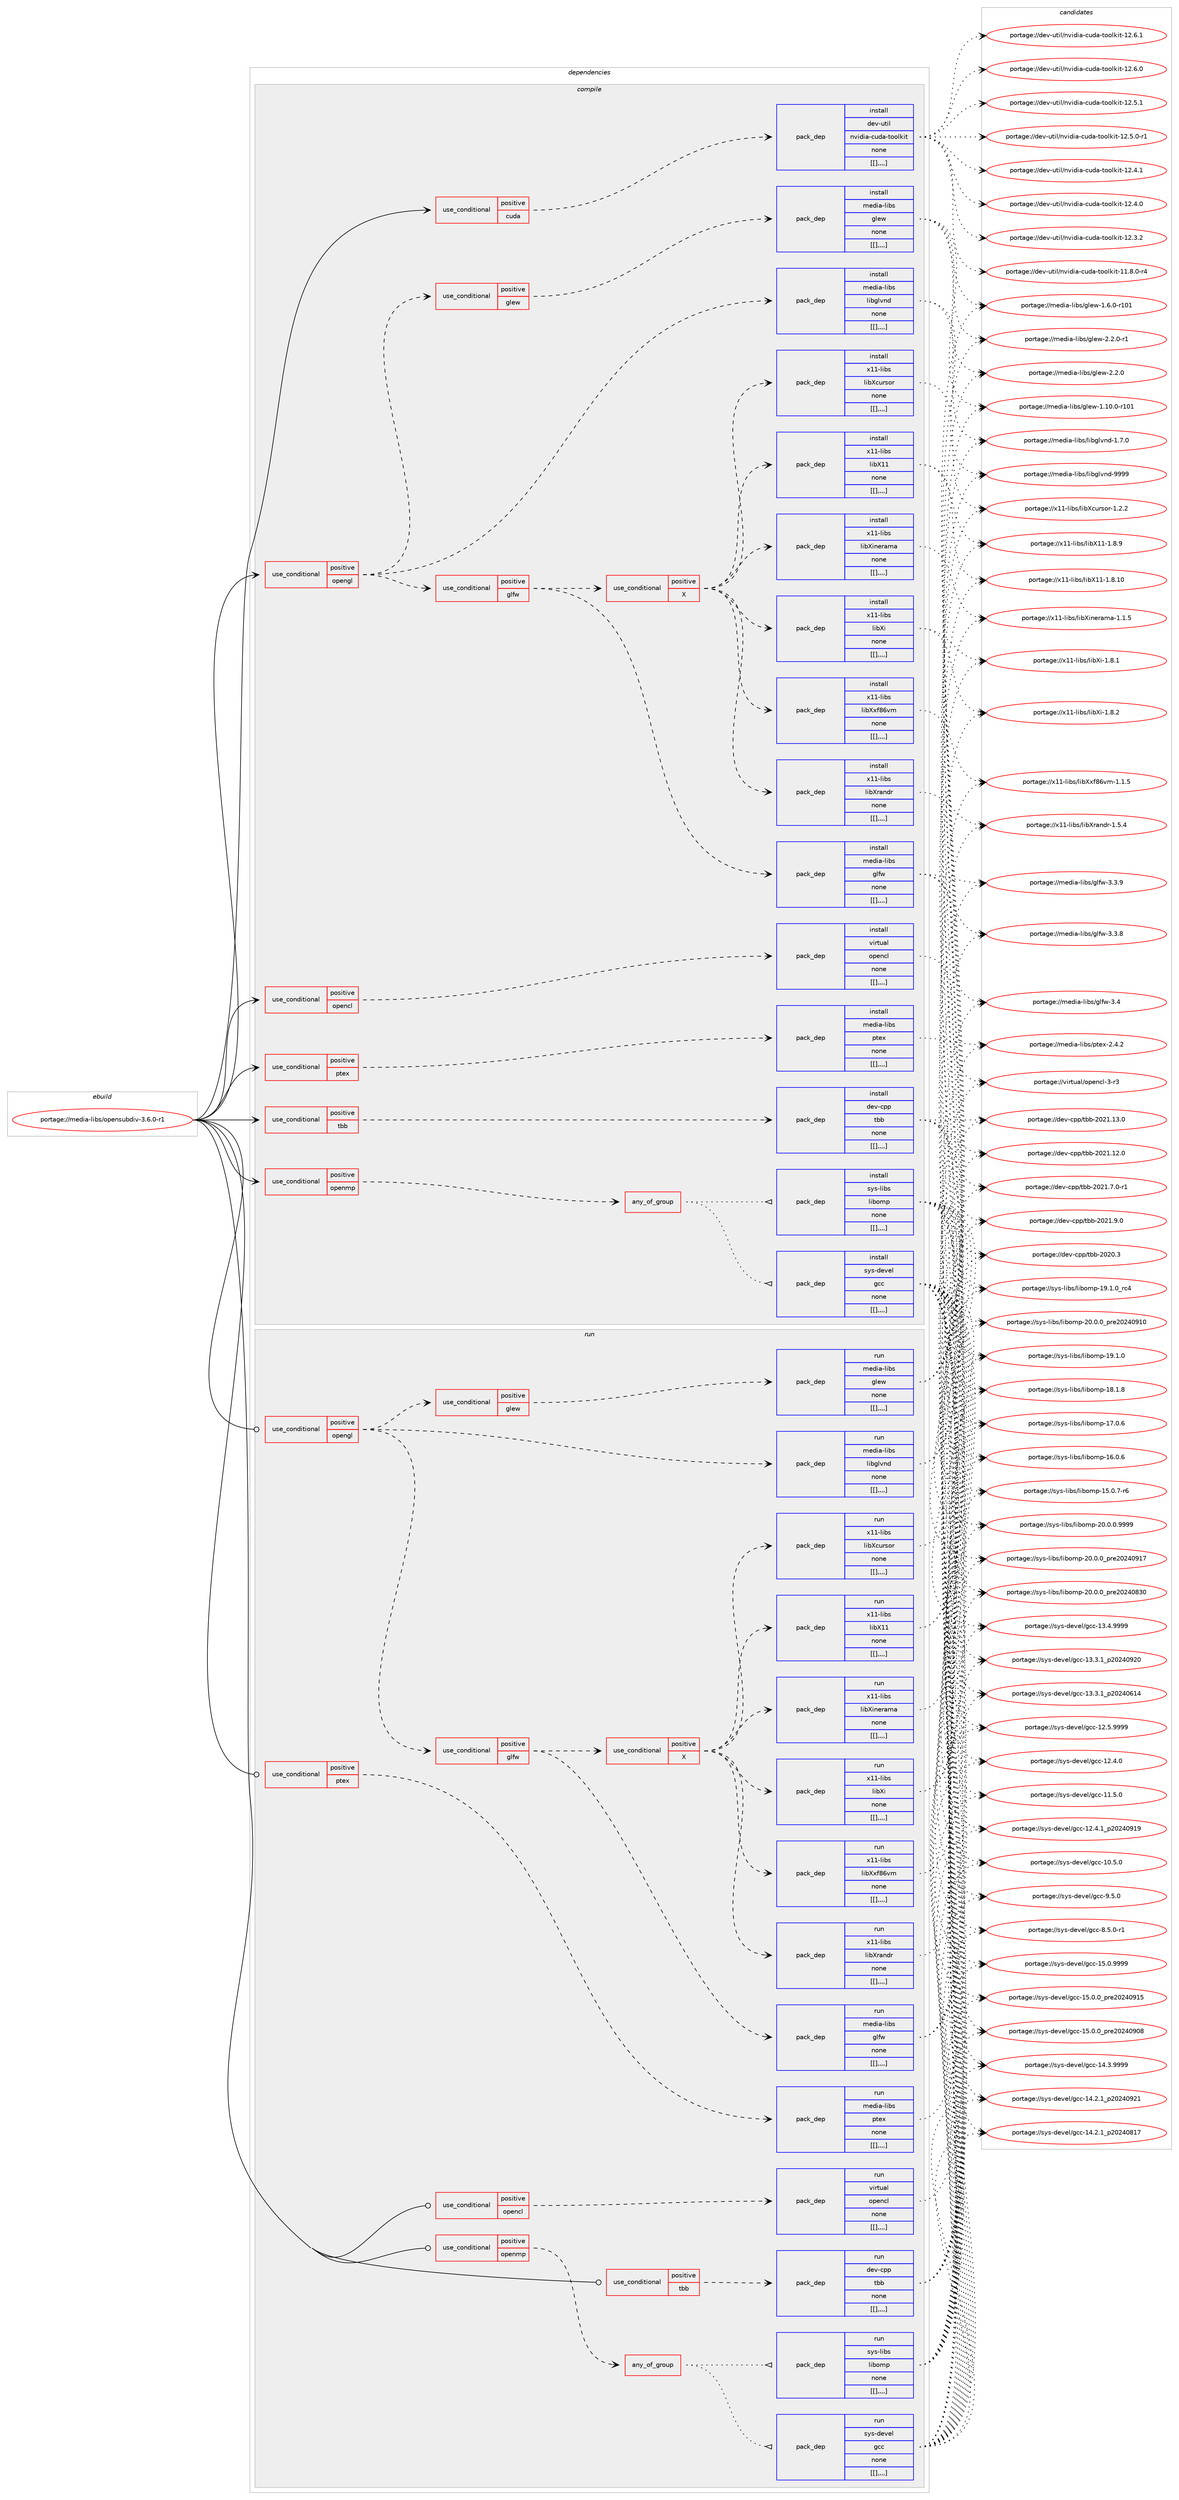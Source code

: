 digraph prolog {

# *************
# Graph options
# *************

newrank=true;
concentrate=true;
compound=true;
graph [rankdir=LR,fontname=Helvetica,fontsize=10,ranksep=1.5];#, ranksep=2.5, nodesep=0.2];
edge  [arrowhead=vee];
node  [fontname=Helvetica,fontsize=10];

# **********
# The ebuild
# **********

subgraph cluster_leftcol {
color=gray;
label=<<i>ebuild</i>>;
id [label="portage://media-libs/opensubdiv-3.6.0-r1", color=red, width=4, href="../media-libs/opensubdiv-3.6.0-r1.svg"];
}

# ****************
# The dependencies
# ****************

subgraph cluster_midcol {
color=gray;
label=<<i>dependencies</i>>;
subgraph cluster_compile {
fillcolor="#eeeeee";
style=filled;
label=<<i>compile</i>>;
subgraph cond80963 {
dependency315394 [label=<<TABLE BORDER="0" CELLBORDER="1" CELLSPACING="0" CELLPADDING="4"><TR><TD ROWSPAN="3" CELLPADDING="10">use_conditional</TD></TR><TR><TD>positive</TD></TR><TR><TD>cuda</TD></TR></TABLE>>, shape=none, color=red];
subgraph pack232016 {
dependency315395 [label=<<TABLE BORDER="0" CELLBORDER="1" CELLSPACING="0" CELLPADDING="4" WIDTH="220"><TR><TD ROWSPAN="6" CELLPADDING="30">pack_dep</TD></TR><TR><TD WIDTH="110">install</TD></TR><TR><TD>dev-util</TD></TR><TR><TD>nvidia-cuda-toolkit</TD></TR><TR><TD>none</TD></TR><TR><TD>[[],,,,]</TD></TR></TABLE>>, shape=none, color=blue];
}
dependency315394:e -> dependency315395:w [weight=20,style="dashed",arrowhead="vee"];
}
id:e -> dependency315394:w [weight=20,style="solid",arrowhead="vee"];
subgraph cond80964 {
dependency315396 [label=<<TABLE BORDER="0" CELLBORDER="1" CELLSPACING="0" CELLPADDING="4"><TR><TD ROWSPAN="3" CELLPADDING="10">use_conditional</TD></TR><TR><TD>positive</TD></TR><TR><TD>opencl</TD></TR></TABLE>>, shape=none, color=red];
subgraph pack232017 {
dependency315397 [label=<<TABLE BORDER="0" CELLBORDER="1" CELLSPACING="0" CELLPADDING="4" WIDTH="220"><TR><TD ROWSPAN="6" CELLPADDING="30">pack_dep</TD></TR><TR><TD WIDTH="110">install</TD></TR><TR><TD>virtual</TD></TR><TR><TD>opencl</TD></TR><TR><TD>none</TD></TR><TR><TD>[[],,,,]</TD></TR></TABLE>>, shape=none, color=blue];
}
dependency315396:e -> dependency315397:w [weight=20,style="dashed",arrowhead="vee"];
}
id:e -> dependency315396:w [weight=20,style="solid",arrowhead="vee"];
subgraph cond80965 {
dependency315398 [label=<<TABLE BORDER="0" CELLBORDER="1" CELLSPACING="0" CELLPADDING="4"><TR><TD ROWSPAN="3" CELLPADDING="10">use_conditional</TD></TR><TR><TD>positive</TD></TR><TR><TD>opengl</TD></TR></TABLE>>, shape=none, color=red];
subgraph pack232018 {
dependency315399 [label=<<TABLE BORDER="0" CELLBORDER="1" CELLSPACING="0" CELLPADDING="4" WIDTH="220"><TR><TD ROWSPAN="6" CELLPADDING="30">pack_dep</TD></TR><TR><TD WIDTH="110">install</TD></TR><TR><TD>media-libs</TD></TR><TR><TD>libglvnd</TD></TR><TR><TD>none</TD></TR><TR><TD>[[],,,,]</TD></TR></TABLE>>, shape=none, color=blue];
}
dependency315398:e -> dependency315399:w [weight=20,style="dashed",arrowhead="vee"];
subgraph cond80966 {
dependency315400 [label=<<TABLE BORDER="0" CELLBORDER="1" CELLSPACING="0" CELLPADDING="4"><TR><TD ROWSPAN="3" CELLPADDING="10">use_conditional</TD></TR><TR><TD>positive</TD></TR><TR><TD>glew</TD></TR></TABLE>>, shape=none, color=red];
subgraph pack232019 {
dependency315401 [label=<<TABLE BORDER="0" CELLBORDER="1" CELLSPACING="0" CELLPADDING="4" WIDTH="220"><TR><TD ROWSPAN="6" CELLPADDING="30">pack_dep</TD></TR><TR><TD WIDTH="110">install</TD></TR><TR><TD>media-libs</TD></TR><TR><TD>glew</TD></TR><TR><TD>none</TD></TR><TR><TD>[[],,,,]</TD></TR></TABLE>>, shape=none, color=blue];
}
dependency315400:e -> dependency315401:w [weight=20,style="dashed",arrowhead="vee"];
}
dependency315398:e -> dependency315400:w [weight=20,style="dashed",arrowhead="vee"];
subgraph cond80967 {
dependency315402 [label=<<TABLE BORDER="0" CELLBORDER="1" CELLSPACING="0" CELLPADDING="4"><TR><TD ROWSPAN="3" CELLPADDING="10">use_conditional</TD></TR><TR><TD>positive</TD></TR><TR><TD>glfw</TD></TR></TABLE>>, shape=none, color=red];
subgraph pack232020 {
dependency315403 [label=<<TABLE BORDER="0" CELLBORDER="1" CELLSPACING="0" CELLPADDING="4" WIDTH="220"><TR><TD ROWSPAN="6" CELLPADDING="30">pack_dep</TD></TR><TR><TD WIDTH="110">install</TD></TR><TR><TD>media-libs</TD></TR><TR><TD>glfw</TD></TR><TR><TD>none</TD></TR><TR><TD>[[],,,,]</TD></TR></TABLE>>, shape=none, color=blue];
}
dependency315402:e -> dependency315403:w [weight=20,style="dashed",arrowhead="vee"];
subgraph cond80968 {
dependency315404 [label=<<TABLE BORDER="0" CELLBORDER="1" CELLSPACING="0" CELLPADDING="4"><TR><TD ROWSPAN="3" CELLPADDING="10">use_conditional</TD></TR><TR><TD>positive</TD></TR><TR><TD>X</TD></TR></TABLE>>, shape=none, color=red];
subgraph pack232021 {
dependency315405 [label=<<TABLE BORDER="0" CELLBORDER="1" CELLSPACING="0" CELLPADDING="4" WIDTH="220"><TR><TD ROWSPAN="6" CELLPADDING="30">pack_dep</TD></TR><TR><TD WIDTH="110">install</TD></TR><TR><TD>x11-libs</TD></TR><TR><TD>libX11</TD></TR><TR><TD>none</TD></TR><TR><TD>[[],,,,]</TD></TR></TABLE>>, shape=none, color=blue];
}
dependency315404:e -> dependency315405:w [weight=20,style="dashed",arrowhead="vee"];
subgraph pack232022 {
dependency315406 [label=<<TABLE BORDER="0" CELLBORDER="1" CELLSPACING="0" CELLPADDING="4" WIDTH="220"><TR><TD ROWSPAN="6" CELLPADDING="30">pack_dep</TD></TR><TR><TD WIDTH="110">install</TD></TR><TR><TD>x11-libs</TD></TR><TR><TD>libXcursor</TD></TR><TR><TD>none</TD></TR><TR><TD>[[],,,,]</TD></TR></TABLE>>, shape=none, color=blue];
}
dependency315404:e -> dependency315406:w [weight=20,style="dashed",arrowhead="vee"];
subgraph pack232023 {
dependency315407 [label=<<TABLE BORDER="0" CELLBORDER="1" CELLSPACING="0" CELLPADDING="4" WIDTH="220"><TR><TD ROWSPAN="6" CELLPADDING="30">pack_dep</TD></TR><TR><TD WIDTH="110">install</TD></TR><TR><TD>x11-libs</TD></TR><TR><TD>libXi</TD></TR><TR><TD>none</TD></TR><TR><TD>[[],,,,]</TD></TR></TABLE>>, shape=none, color=blue];
}
dependency315404:e -> dependency315407:w [weight=20,style="dashed",arrowhead="vee"];
subgraph pack232024 {
dependency315408 [label=<<TABLE BORDER="0" CELLBORDER="1" CELLSPACING="0" CELLPADDING="4" WIDTH="220"><TR><TD ROWSPAN="6" CELLPADDING="30">pack_dep</TD></TR><TR><TD WIDTH="110">install</TD></TR><TR><TD>x11-libs</TD></TR><TR><TD>libXinerama</TD></TR><TR><TD>none</TD></TR><TR><TD>[[],,,,]</TD></TR></TABLE>>, shape=none, color=blue];
}
dependency315404:e -> dependency315408:w [weight=20,style="dashed",arrowhead="vee"];
subgraph pack232025 {
dependency315409 [label=<<TABLE BORDER="0" CELLBORDER="1" CELLSPACING="0" CELLPADDING="4" WIDTH="220"><TR><TD ROWSPAN="6" CELLPADDING="30">pack_dep</TD></TR><TR><TD WIDTH="110">install</TD></TR><TR><TD>x11-libs</TD></TR><TR><TD>libXrandr</TD></TR><TR><TD>none</TD></TR><TR><TD>[[],,,,]</TD></TR></TABLE>>, shape=none, color=blue];
}
dependency315404:e -> dependency315409:w [weight=20,style="dashed",arrowhead="vee"];
subgraph pack232026 {
dependency315410 [label=<<TABLE BORDER="0" CELLBORDER="1" CELLSPACING="0" CELLPADDING="4" WIDTH="220"><TR><TD ROWSPAN="6" CELLPADDING="30">pack_dep</TD></TR><TR><TD WIDTH="110">install</TD></TR><TR><TD>x11-libs</TD></TR><TR><TD>libXxf86vm</TD></TR><TR><TD>none</TD></TR><TR><TD>[[],,,,]</TD></TR></TABLE>>, shape=none, color=blue];
}
dependency315404:e -> dependency315410:w [weight=20,style="dashed",arrowhead="vee"];
}
dependency315402:e -> dependency315404:w [weight=20,style="dashed",arrowhead="vee"];
}
dependency315398:e -> dependency315402:w [weight=20,style="dashed",arrowhead="vee"];
}
id:e -> dependency315398:w [weight=20,style="solid",arrowhead="vee"];
subgraph cond80969 {
dependency315411 [label=<<TABLE BORDER="0" CELLBORDER="1" CELLSPACING="0" CELLPADDING="4"><TR><TD ROWSPAN="3" CELLPADDING="10">use_conditional</TD></TR><TR><TD>positive</TD></TR><TR><TD>openmp</TD></TR></TABLE>>, shape=none, color=red];
subgraph any2252 {
dependency315412 [label=<<TABLE BORDER="0" CELLBORDER="1" CELLSPACING="0" CELLPADDING="4"><TR><TD CELLPADDING="10">any_of_group</TD></TR></TABLE>>, shape=none, color=red];subgraph pack232027 {
dependency315413 [label=<<TABLE BORDER="0" CELLBORDER="1" CELLSPACING="0" CELLPADDING="4" WIDTH="220"><TR><TD ROWSPAN="6" CELLPADDING="30">pack_dep</TD></TR><TR><TD WIDTH="110">install</TD></TR><TR><TD>sys-devel</TD></TR><TR><TD>gcc</TD></TR><TR><TD>none</TD></TR><TR><TD>[[],,,,]</TD></TR></TABLE>>, shape=none, color=blue];
}
dependency315412:e -> dependency315413:w [weight=20,style="dotted",arrowhead="oinv"];
subgraph pack232028 {
dependency315414 [label=<<TABLE BORDER="0" CELLBORDER="1" CELLSPACING="0" CELLPADDING="4" WIDTH="220"><TR><TD ROWSPAN="6" CELLPADDING="30">pack_dep</TD></TR><TR><TD WIDTH="110">install</TD></TR><TR><TD>sys-libs</TD></TR><TR><TD>libomp</TD></TR><TR><TD>none</TD></TR><TR><TD>[[],,,,]</TD></TR></TABLE>>, shape=none, color=blue];
}
dependency315412:e -> dependency315414:w [weight=20,style="dotted",arrowhead="oinv"];
}
dependency315411:e -> dependency315412:w [weight=20,style="dashed",arrowhead="vee"];
}
id:e -> dependency315411:w [weight=20,style="solid",arrowhead="vee"];
subgraph cond80970 {
dependency315415 [label=<<TABLE BORDER="0" CELLBORDER="1" CELLSPACING="0" CELLPADDING="4"><TR><TD ROWSPAN="3" CELLPADDING="10">use_conditional</TD></TR><TR><TD>positive</TD></TR><TR><TD>ptex</TD></TR></TABLE>>, shape=none, color=red];
subgraph pack232029 {
dependency315416 [label=<<TABLE BORDER="0" CELLBORDER="1" CELLSPACING="0" CELLPADDING="4" WIDTH="220"><TR><TD ROWSPAN="6" CELLPADDING="30">pack_dep</TD></TR><TR><TD WIDTH="110">install</TD></TR><TR><TD>media-libs</TD></TR><TR><TD>ptex</TD></TR><TR><TD>none</TD></TR><TR><TD>[[],,,,]</TD></TR></TABLE>>, shape=none, color=blue];
}
dependency315415:e -> dependency315416:w [weight=20,style="dashed",arrowhead="vee"];
}
id:e -> dependency315415:w [weight=20,style="solid",arrowhead="vee"];
subgraph cond80971 {
dependency315417 [label=<<TABLE BORDER="0" CELLBORDER="1" CELLSPACING="0" CELLPADDING="4"><TR><TD ROWSPAN="3" CELLPADDING="10">use_conditional</TD></TR><TR><TD>positive</TD></TR><TR><TD>tbb</TD></TR></TABLE>>, shape=none, color=red];
subgraph pack232030 {
dependency315418 [label=<<TABLE BORDER="0" CELLBORDER="1" CELLSPACING="0" CELLPADDING="4" WIDTH="220"><TR><TD ROWSPAN="6" CELLPADDING="30">pack_dep</TD></TR><TR><TD WIDTH="110">install</TD></TR><TR><TD>dev-cpp</TD></TR><TR><TD>tbb</TD></TR><TR><TD>none</TD></TR><TR><TD>[[],,,,]</TD></TR></TABLE>>, shape=none, color=blue];
}
dependency315417:e -> dependency315418:w [weight=20,style="dashed",arrowhead="vee"];
}
id:e -> dependency315417:w [weight=20,style="solid",arrowhead="vee"];
}
subgraph cluster_compileandrun {
fillcolor="#eeeeee";
style=filled;
label=<<i>compile and run</i>>;
}
subgraph cluster_run {
fillcolor="#eeeeee";
style=filled;
label=<<i>run</i>>;
subgraph cond80972 {
dependency315419 [label=<<TABLE BORDER="0" CELLBORDER="1" CELLSPACING="0" CELLPADDING="4"><TR><TD ROWSPAN="3" CELLPADDING="10">use_conditional</TD></TR><TR><TD>positive</TD></TR><TR><TD>opencl</TD></TR></TABLE>>, shape=none, color=red];
subgraph pack232031 {
dependency315420 [label=<<TABLE BORDER="0" CELLBORDER="1" CELLSPACING="0" CELLPADDING="4" WIDTH="220"><TR><TD ROWSPAN="6" CELLPADDING="30">pack_dep</TD></TR><TR><TD WIDTH="110">run</TD></TR><TR><TD>virtual</TD></TR><TR><TD>opencl</TD></TR><TR><TD>none</TD></TR><TR><TD>[[],,,,]</TD></TR></TABLE>>, shape=none, color=blue];
}
dependency315419:e -> dependency315420:w [weight=20,style="dashed",arrowhead="vee"];
}
id:e -> dependency315419:w [weight=20,style="solid",arrowhead="odot"];
subgraph cond80973 {
dependency315421 [label=<<TABLE BORDER="0" CELLBORDER="1" CELLSPACING="0" CELLPADDING="4"><TR><TD ROWSPAN="3" CELLPADDING="10">use_conditional</TD></TR><TR><TD>positive</TD></TR><TR><TD>opengl</TD></TR></TABLE>>, shape=none, color=red];
subgraph pack232032 {
dependency315422 [label=<<TABLE BORDER="0" CELLBORDER="1" CELLSPACING="0" CELLPADDING="4" WIDTH="220"><TR><TD ROWSPAN="6" CELLPADDING="30">pack_dep</TD></TR><TR><TD WIDTH="110">run</TD></TR><TR><TD>media-libs</TD></TR><TR><TD>libglvnd</TD></TR><TR><TD>none</TD></TR><TR><TD>[[],,,,]</TD></TR></TABLE>>, shape=none, color=blue];
}
dependency315421:e -> dependency315422:w [weight=20,style="dashed",arrowhead="vee"];
subgraph cond80974 {
dependency315423 [label=<<TABLE BORDER="0" CELLBORDER="1" CELLSPACING="0" CELLPADDING="4"><TR><TD ROWSPAN="3" CELLPADDING="10">use_conditional</TD></TR><TR><TD>positive</TD></TR><TR><TD>glew</TD></TR></TABLE>>, shape=none, color=red];
subgraph pack232033 {
dependency315424 [label=<<TABLE BORDER="0" CELLBORDER="1" CELLSPACING="0" CELLPADDING="4" WIDTH="220"><TR><TD ROWSPAN="6" CELLPADDING="30">pack_dep</TD></TR><TR><TD WIDTH="110">run</TD></TR><TR><TD>media-libs</TD></TR><TR><TD>glew</TD></TR><TR><TD>none</TD></TR><TR><TD>[[],,,,]</TD></TR></TABLE>>, shape=none, color=blue];
}
dependency315423:e -> dependency315424:w [weight=20,style="dashed",arrowhead="vee"];
}
dependency315421:e -> dependency315423:w [weight=20,style="dashed",arrowhead="vee"];
subgraph cond80975 {
dependency315425 [label=<<TABLE BORDER="0" CELLBORDER="1" CELLSPACING="0" CELLPADDING="4"><TR><TD ROWSPAN="3" CELLPADDING="10">use_conditional</TD></TR><TR><TD>positive</TD></TR><TR><TD>glfw</TD></TR></TABLE>>, shape=none, color=red];
subgraph pack232034 {
dependency315426 [label=<<TABLE BORDER="0" CELLBORDER="1" CELLSPACING="0" CELLPADDING="4" WIDTH="220"><TR><TD ROWSPAN="6" CELLPADDING="30">pack_dep</TD></TR><TR><TD WIDTH="110">run</TD></TR><TR><TD>media-libs</TD></TR><TR><TD>glfw</TD></TR><TR><TD>none</TD></TR><TR><TD>[[],,,,]</TD></TR></TABLE>>, shape=none, color=blue];
}
dependency315425:e -> dependency315426:w [weight=20,style="dashed",arrowhead="vee"];
subgraph cond80976 {
dependency315427 [label=<<TABLE BORDER="0" CELLBORDER="1" CELLSPACING="0" CELLPADDING="4"><TR><TD ROWSPAN="3" CELLPADDING="10">use_conditional</TD></TR><TR><TD>positive</TD></TR><TR><TD>X</TD></TR></TABLE>>, shape=none, color=red];
subgraph pack232035 {
dependency315428 [label=<<TABLE BORDER="0" CELLBORDER="1" CELLSPACING="0" CELLPADDING="4" WIDTH="220"><TR><TD ROWSPAN="6" CELLPADDING="30">pack_dep</TD></TR><TR><TD WIDTH="110">run</TD></TR><TR><TD>x11-libs</TD></TR><TR><TD>libX11</TD></TR><TR><TD>none</TD></TR><TR><TD>[[],,,,]</TD></TR></TABLE>>, shape=none, color=blue];
}
dependency315427:e -> dependency315428:w [weight=20,style="dashed",arrowhead="vee"];
subgraph pack232036 {
dependency315429 [label=<<TABLE BORDER="0" CELLBORDER="1" CELLSPACING="0" CELLPADDING="4" WIDTH="220"><TR><TD ROWSPAN="6" CELLPADDING="30">pack_dep</TD></TR><TR><TD WIDTH="110">run</TD></TR><TR><TD>x11-libs</TD></TR><TR><TD>libXcursor</TD></TR><TR><TD>none</TD></TR><TR><TD>[[],,,,]</TD></TR></TABLE>>, shape=none, color=blue];
}
dependency315427:e -> dependency315429:w [weight=20,style="dashed",arrowhead="vee"];
subgraph pack232037 {
dependency315430 [label=<<TABLE BORDER="0" CELLBORDER="1" CELLSPACING="0" CELLPADDING="4" WIDTH="220"><TR><TD ROWSPAN="6" CELLPADDING="30">pack_dep</TD></TR><TR><TD WIDTH="110">run</TD></TR><TR><TD>x11-libs</TD></TR><TR><TD>libXi</TD></TR><TR><TD>none</TD></TR><TR><TD>[[],,,,]</TD></TR></TABLE>>, shape=none, color=blue];
}
dependency315427:e -> dependency315430:w [weight=20,style="dashed",arrowhead="vee"];
subgraph pack232038 {
dependency315431 [label=<<TABLE BORDER="0" CELLBORDER="1" CELLSPACING="0" CELLPADDING="4" WIDTH="220"><TR><TD ROWSPAN="6" CELLPADDING="30">pack_dep</TD></TR><TR><TD WIDTH="110">run</TD></TR><TR><TD>x11-libs</TD></TR><TR><TD>libXinerama</TD></TR><TR><TD>none</TD></TR><TR><TD>[[],,,,]</TD></TR></TABLE>>, shape=none, color=blue];
}
dependency315427:e -> dependency315431:w [weight=20,style="dashed",arrowhead="vee"];
subgraph pack232039 {
dependency315432 [label=<<TABLE BORDER="0" CELLBORDER="1" CELLSPACING="0" CELLPADDING="4" WIDTH="220"><TR><TD ROWSPAN="6" CELLPADDING="30">pack_dep</TD></TR><TR><TD WIDTH="110">run</TD></TR><TR><TD>x11-libs</TD></TR><TR><TD>libXrandr</TD></TR><TR><TD>none</TD></TR><TR><TD>[[],,,,]</TD></TR></TABLE>>, shape=none, color=blue];
}
dependency315427:e -> dependency315432:w [weight=20,style="dashed",arrowhead="vee"];
subgraph pack232040 {
dependency315433 [label=<<TABLE BORDER="0" CELLBORDER="1" CELLSPACING="0" CELLPADDING="4" WIDTH="220"><TR><TD ROWSPAN="6" CELLPADDING="30">pack_dep</TD></TR><TR><TD WIDTH="110">run</TD></TR><TR><TD>x11-libs</TD></TR><TR><TD>libXxf86vm</TD></TR><TR><TD>none</TD></TR><TR><TD>[[],,,,]</TD></TR></TABLE>>, shape=none, color=blue];
}
dependency315427:e -> dependency315433:w [weight=20,style="dashed",arrowhead="vee"];
}
dependency315425:e -> dependency315427:w [weight=20,style="dashed",arrowhead="vee"];
}
dependency315421:e -> dependency315425:w [weight=20,style="dashed",arrowhead="vee"];
}
id:e -> dependency315421:w [weight=20,style="solid",arrowhead="odot"];
subgraph cond80977 {
dependency315434 [label=<<TABLE BORDER="0" CELLBORDER="1" CELLSPACING="0" CELLPADDING="4"><TR><TD ROWSPAN="3" CELLPADDING="10">use_conditional</TD></TR><TR><TD>positive</TD></TR><TR><TD>openmp</TD></TR></TABLE>>, shape=none, color=red];
subgraph any2253 {
dependency315435 [label=<<TABLE BORDER="0" CELLBORDER="1" CELLSPACING="0" CELLPADDING="4"><TR><TD CELLPADDING="10">any_of_group</TD></TR></TABLE>>, shape=none, color=red];subgraph pack232041 {
dependency315436 [label=<<TABLE BORDER="0" CELLBORDER="1" CELLSPACING="0" CELLPADDING="4" WIDTH="220"><TR><TD ROWSPAN="6" CELLPADDING="30">pack_dep</TD></TR><TR><TD WIDTH="110">run</TD></TR><TR><TD>sys-devel</TD></TR><TR><TD>gcc</TD></TR><TR><TD>none</TD></TR><TR><TD>[[],,,,]</TD></TR></TABLE>>, shape=none, color=blue];
}
dependency315435:e -> dependency315436:w [weight=20,style="dotted",arrowhead="oinv"];
subgraph pack232042 {
dependency315437 [label=<<TABLE BORDER="0" CELLBORDER="1" CELLSPACING="0" CELLPADDING="4" WIDTH="220"><TR><TD ROWSPAN="6" CELLPADDING="30">pack_dep</TD></TR><TR><TD WIDTH="110">run</TD></TR><TR><TD>sys-libs</TD></TR><TR><TD>libomp</TD></TR><TR><TD>none</TD></TR><TR><TD>[[],,,,]</TD></TR></TABLE>>, shape=none, color=blue];
}
dependency315435:e -> dependency315437:w [weight=20,style="dotted",arrowhead="oinv"];
}
dependency315434:e -> dependency315435:w [weight=20,style="dashed",arrowhead="vee"];
}
id:e -> dependency315434:w [weight=20,style="solid",arrowhead="odot"];
subgraph cond80978 {
dependency315438 [label=<<TABLE BORDER="0" CELLBORDER="1" CELLSPACING="0" CELLPADDING="4"><TR><TD ROWSPAN="3" CELLPADDING="10">use_conditional</TD></TR><TR><TD>positive</TD></TR><TR><TD>ptex</TD></TR></TABLE>>, shape=none, color=red];
subgraph pack232043 {
dependency315439 [label=<<TABLE BORDER="0" CELLBORDER="1" CELLSPACING="0" CELLPADDING="4" WIDTH="220"><TR><TD ROWSPAN="6" CELLPADDING="30">pack_dep</TD></TR><TR><TD WIDTH="110">run</TD></TR><TR><TD>media-libs</TD></TR><TR><TD>ptex</TD></TR><TR><TD>none</TD></TR><TR><TD>[[],,,,]</TD></TR></TABLE>>, shape=none, color=blue];
}
dependency315438:e -> dependency315439:w [weight=20,style="dashed",arrowhead="vee"];
}
id:e -> dependency315438:w [weight=20,style="solid",arrowhead="odot"];
subgraph cond80979 {
dependency315440 [label=<<TABLE BORDER="0" CELLBORDER="1" CELLSPACING="0" CELLPADDING="4"><TR><TD ROWSPAN="3" CELLPADDING="10">use_conditional</TD></TR><TR><TD>positive</TD></TR><TR><TD>tbb</TD></TR></TABLE>>, shape=none, color=red];
subgraph pack232044 {
dependency315441 [label=<<TABLE BORDER="0" CELLBORDER="1" CELLSPACING="0" CELLPADDING="4" WIDTH="220"><TR><TD ROWSPAN="6" CELLPADDING="30">pack_dep</TD></TR><TR><TD WIDTH="110">run</TD></TR><TR><TD>dev-cpp</TD></TR><TR><TD>tbb</TD></TR><TR><TD>none</TD></TR><TR><TD>[[],,,,]</TD></TR></TABLE>>, shape=none, color=blue];
}
dependency315440:e -> dependency315441:w [weight=20,style="dashed",arrowhead="vee"];
}
id:e -> dependency315440:w [weight=20,style="solid",arrowhead="odot"];
}
}

# **************
# The candidates
# **************

subgraph cluster_choices {
rank=same;
color=gray;
label=<<i>candidates</i>>;

subgraph choice232016 {
color=black;
nodesep=1;
choice1001011184511711610510847110118105100105974599117100974511611111110810710511645495046544649 [label="portage://dev-util/nvidia-cuda-toolkit-12.6.1", color=red, width=4,href="../dev-util/nvidia-cuda-toolkit-12.6.1.svg"];
choice1001011184511711610510847110118105100105974599117100974511611111110810710511645495046544648 [label="portage://dev-util/nvidia-cuda-toolkit-12.6.0", color=red, width=4,href="../dev-util/nvidia-cuda-toolkit-12.6.0.svg"];
choice1001011184511711610510847110118105100105974599117100974511611111110810710511645495046534649 [label="portage://dev-util/nvidia-cuda-toolkit-12.5.1", color=red, width=4,href="../dev-util/nvidia-cuda-toolkit-12.5.1.svg"];
choice10010111845117116105108471101181051001059745991171009745116111111108107105116454950465346484511449 [label="portage://dev-util/nvidia-cuda-toolkit-12.5.0-r1", color=red, width=4,href="../dev-util/nvidia-cuda-toolkit-12.5.0-r1.svg"];
choice1001011184511711610510847110118105100105974599117100974511611111110810710511645495046524649 [label="portage://dev-util/nvidia-cuda-toolkit-12.4.1", color=red, width=4,href="../dev-util/nvidia-cuda-toolkit-12.4.1.svg"];
choice1001011184511711610510847110118105100105974599117100974511611111110810710511645495046524648 [label="portage://dev-util/nvidia-cuda-toolkit-12.4.0", color=red, width=4,href="../dev-util/nvidia-cuda-toolkit-12.4.0.svg"];
choice1001011184511711610510847110118105100105974599117100974511611111110810710511645495046514650 [label="portage://dev-util/nvidia-cuda-toolkit-12.3.2", color=red, width=4,href="../dev-util/nvidia-cuda-toolkit-12.3.2.svg"];
choice10010111845117116105108471101181051001059745991171009745116111111108107105116454949465646484511452 [label="portage://dev-util/nvidia-cuda-toolkit-11.8.0-r4", color=red, width=4,href="../dev-util/nvidia-cuda-toolkit-11.8.0-r4.svg"];
dependency315395:e -> choice1001011184511711610510847110118105100105974599117100974511611111110810710511645495046544649:w [style=dotted,weight="100"];
dependency315395:e -> choice1001011184511711610510847110118105100105974599117100974511611111110810710511645495046544648:w [style=dotted,weight="100"];
dependency315395:e -> choice1001011184511711610510847110118105100105974599117100974511611111110810710511645495046534649:w [style=dotted,weight="100"];
dependency315395:e -> choice10010111845117116105108471101181051001059745991171009745116111111108107105116454950465346484511449:w [style=dotted,weight="100"];
dependency315395:e -> choice1001011184511711610510847110118105100105974599117100974511611111110810710511645495046524649:w [style=dotted,weight="100"];
dependency315395:e -> choice1001011184511711610510847110118105100105974599117100974511611111110810710511645495046524648:w [style=dotted,weight="100"];
dependency315395:e -> choice1001011184511711610510847110118105100105974599117100974511611111110810710511645495046514650:w [style=dotted,weight="100"];
dependency315395:e -> choice10010111845117116105108471101181051001059745991171009745116111111108107105116454949465646484511452:w [style=dotted,weight="100"];
}
subgraph choice232017 {
color=black;
nodesep=1;
choice11810511411611797108471111121011109910845514511451 [label="portage://virtual/opencl-3-r3", color=red, width=4,href="../virtual/opencl-3-r3.svg"];
dependency315397:e -> choice11810511411611797108471111121011109910845514511451:w [style=dotted,weight="100"];
}
subgraph choice232018 {
color=black;
nodesep=1;
choice10910110010597451081059811547108105981031081181101004557575757 [label="portage://media-libs/libglvnd-9999", color=red, width=4,href="../media-libs/libglvnd-9999.svg"];
choice1091011001059745108105981154710810598103108118110100454946554648 [label="portage://media-libs/libglvnd-1.7.0", color=red, width=4,href="../media-libs/libglvnd-1.7.0.svg"];
dependency315399:e -> choice10910110010597451081059811547108105981031081181101004557575757:w [style=dotted,weight="100"];
dependency315399:e -> choice1091011001059745108105981154710810598103108118110100454946554648:w [style=dotted,weight="100"];
}
subgraph choice232019 {
color=black;
nodesep=1;
choice109101100105974510810598115471031081011194550465046484511449 [label="portage://media-libs/glew-2.2.0-r1", color=red, width=4,href="../media-libs/glew-2.2.0-r1.svg"];
choice10910110010597451081059811547103108101119455046504648 [label="portage://media-libs/glew-2.2.0", color=red, width=4,href="../media-libs/glew-2.2.0.svg"];
choice109101100105974510810598115471031081011194549464948464845114494849 [label="portage://media-libs/glew-1.10.0-r101", color=red, width=4,href="../media-libs/glew-1.10.0-r101.svg"];
choice1091011001059745108105981154710310810111945494654464845114494849 [label="portage://media-libs/glew-1.6.0-r101", color=red, width=4,href="../media-libs/glew-1.6.0-r101.svg"];
dependency315401:e -> choice109101100105974510810598115471031081011194550465046484511449:w [style=dotted,weight="100"];
dependency315401:e -> choice10910110010597451081059811547103108101119455046504648:w [style=dotted,weight="100"];
dependency315401:e -> choice109101100105974510810598115471031081011194549464948464845114494849:w [style=dotted,weight="100"];
dependency315401:e -> choice1091011001059745108105981154710310810111945494654464845114494849:w [style=dotted,weight="100"];
}
subgraph choice232020 {
color=black;
nodesep=1;
choice1091011001059745108105981154710310810211945514652 [label="portage://media-libs/glfw-3.4", color=red, width=4,href="../media-libs/glfw-3.4.svg"];
choice10910110010597451081059811547103108102119455146514657 [label="portage://media-libs/glfw-3.3.9", color=red, width=4,href="../media-libs/glfw-3.3.9.svg"];
choice10910110010597451081059811547103108102119455146514656 [label="portage://media-libs/glfw-3.3.8", color=red, width=4,href="../media-libs/glfw-3.3.8.svg"];
dependency315403:e -> choice1091011001059745108105981154710310810211945514652:w [style=dotted,weight="100"];
dependency315403:e -> choice10910110010597451081059811547103108102119455146514657:w [style=dotted,weight="100"];
dependency315403:e -> choice10910110010597451081059811547103108102119455146514656:w [style=dotted,weight="100"];
}
subgraph choice232021 {
color=black;
nodesep=1;
choice12049494510810598115471081059888494945494656464948 [label="portage://x11-libs/libX11-1.8.10", color=red, width=4,href="../x11-libs/libX11-1.8.10.svg"];
choice120494945108105981154710810598884949454946564657 [label="portage://x11-libs/libX11-1.8.9", color=red, width=4,href="../x11-libs/libX11-1.8.9.svg"];
dependency315405:e -> choice12049494510810598115471081059888494945494656464948:w [style=dotted,weight="100"];
dependency315405:e -> choice120494945108105981154710810598884949454946564657:w [style=dotted,weight="100"];
}
subgraph choice232022 {
color=black;
nodesep=1;
choice1204949451081059811547108105988899117114115111114454946504650 [label="portage://x11-libs/libXcursor-1.2.2", color=red, width=4,href="../x11-libs/libXcursor-1.2.2.svg"];
dependency315406:e -> choice1204949451081059811547108105988899117114115111114454946504650:w [style=dotted,weight="100"];
}
subgraph choice232023 {
color=black;
nodesep=1;
choice12049494510810598115471081059888105454946564650 [label="portage://x11-libs/libXi-1.8.2", color=red, width=4,href="../x11-libs/libXi-1.8.2.svg"];
choice12049494510810598115471081059888105454946564649 [label="portage://x11-libs/libXi-1.8.1", color=red, width=4,href="../x11-libs/libXi-1.8.1.svg"];
dependency315407:e -> choice12049494510810598115471081059888105454946564650:w [style=dotted,weight="100"];
dependency315407:e -> choice12049494510810598115471081059888105454946564649:w [style=dotted,weight="100"];
}
subgraph choice232024 {
color=black;
nodesep=1;
choice120494945108105981154710810598881051101011149710997454946494653 [label="portage://x11-libs/libXinerama-1.1.5", color=red, width=4,href="../x11-libs/libXinerama-1.1.5.svg"];
dependency315408:e -> choice120494945108105981154710810598881051101011149710997454946494653:w [style=dotted,weight="100"];
}
subgraph choice232025 {
color=black;
nodesep=1;
choice1204949451081059811547108105988811497110100114454946534652 [label="portage://x11-libs/libXrandr-1.5.4", color=red, width=4,href="../x11-libs/libXrandr-1.5.4.svg"];
dependency315409:e -> choice1204949451081059811547108105988811497110100114454946534652:w [style=dotted,weight="100"];
}
subgraph choice232026 {
color=black;
nodesep=1;
choice120494945108105981154710810598881201025654118109454946494653 [label="portage://x11-libs/libXxf86vm-1.1.5", color=red, width=4,href="../x11-libs/libXxf86vm-1.1.5.svg"];
dependency315410:e -> choice120494945108105981154710810598881201025654118109454946494653:w [style=dotted,weight="100"];
}
subgraph choice232027 {
color=black;
nodesep=1;
choice1151211154510010111810110847103999945495346484657575757 [label="portage://sys-devel/gcc-15.0.9999", color=red, width=4,href="../sys-devel/gcc-15.0.9999.svg"];
choice1151211154510010111810110847103999945495346484648951121141015048505248574953 [label="portage://sys-devel/gcc-15.0.0_pre20240915", color=red, width=4,href="../sys-devel/gcc-15.0.0_pre20240915.svg"];
choice1151211154510010111810110847103999945495346484648951121141015048505248574856 [label="portage://sys-devel/gcc-15.0.0_pre20240908", color=red, width=4,href="../sys-devel/gcc-15.0.0_pre20240908.svg"];
choice1151211154510010111810110847103999945495246514657575757 [label="portage://sys-devel/gcc-14.3.9999", color=red, width=4,href="../sys-devel/gcc-14.3.9999.svg"];
choice1151211154510010111810110847103999945495246504649951125048505248575049 [label="portage://sys-devel/gcc-14.2.1_p20240921", color=red, width=4,href="../sys-devel/gcc-14.2.1_p20240921.svg"];
choice1151211154510010111810110847103999945495246504649951125048505248564955 [label="portage://sys-devel/gcc-14.2.1_p20240817", color=red, width=4,href="../sys-devel/gcc-14.2.1_p20240817.svg"];
choice1151211154510010111810110847103999945495146524657575757 [label="portage://sys-devel/gcc-13.4.9999", color=red, width=4,href="../sys-devel/gcc-13.4.9999.svg"];
choice1151211154510010111810110847103999945495146514649951125048505248575048 [label="portage://sys-devel/gcc-13.3.1_p20240920", color=red, width=4,href="../sys-devel/gcc-13.3.1_p20240920.svg"];
choice1151211154510010111810110847103999945495146514649951125048505248544952 [label="portage://sys-devel/gcc-13.3.1_p20240614", color=red, width=4,href="../sys-devel/gcc-13.3.1_p20240614.svg"];
choice1151211154510010111810110847103999945495046534657575757 [label="portage://sys-devel/gcc-12.5.9999", color=red, width=4,href="../sys-devel/gcc-12.5.9999.svg"];
choice1151211154510010111810110847103999945495046524649951125048505248574957 [label="portage://sys-devel/gcc-12.4.1_p20240919", color=red, width=4,href="../sys-devel/gcc-12.4.1_p20240919.svg"];
choice1151211154510010111810110847103999945495046524648 [label="portage://sys-devel/gcc-12.4.0", color=red, width=4,href="../sys-devel/gcc-12.4.0.svg"];
choice1151211154510010111810110847103999945494946534648 [label="portage://sys-devel/gcc-11.5.0", color=red, width=4,href="../sys-devel/gcc-11.5.0.svg"];
choice1151211154510010111810110847103999945494846534648 [label="portage://sys-devel/gcc-10.5.0", color=red, width=4,href="../sys-devel/gcc-10.5.0.svg"];
choice11512111545100101118101108471039999455746534648 [label="portage://sys-devel/gcc-9.5.0", color=red, width=4,href="../sys-devel/gcc-9.5.0.svg"];
choice115121115451001011181011084710399994556465346484511449 [label="portage://sys-devel/gcc-8.5.0-r1", color=red, width=4,href="../sys-devel/gcc-8.5.0-r1.svg"];
dependency315413:e -> choice1151211154510010111810110847103999945495346484657575757:w [style=dotted,weight="100"];
dependency315413:e -> choice1151211154510010111810110847103999945495346484648951121141015048505248574953:w [style=dotted,weight="100"];
dependency315413:e -> choice1151211154510010111810110847103999945495346484648951121141015048505248574856:w [style=dotted,weight="100"];
dependency315413:e -> choice1151211154510010111810110847103999945495246514657575757:w [style=dotted,weight="100"];
dependency315413:e -> choice1151211154510010111810110847103999945495246504649951125048505248575049:w [style=dotted,weight="100"];
dependency315413:e -> choice1151211154510010111810110847103999945495246504649951125048505248564955:w [style=dotted,weight="100"];
dependency315413:e -> choice1151211154510010111810110847103999945495146524657575757:w [style=dotted,weight="100"];
dependency315413:e -> choice1151211154510010111810110847103999945495146514649951125048505248575048:w [style=dotted,weight="100"];
dependency315413:e -> choice1151211154510010111810110847103999945495146514649951125048505248544952:w [style=dotted,weight="100"];
dependency315413:e -> choice1151211154510010111810110847103999945495046534657575757:w [style=dotted,weight="100"];
dependency315413:e -> choice1151211154510010111810110847103999945495046524649951125048505248574957:w [style=dotted,weight="100"];
dependency315413:e -> choice1151211154510010111810110847103999945495046524648:w [style=dotted,weight="100"];
dependency315413:e -> choice1151211154510010111810110847103999945494946534648:w [style=dotted,weight="100"];
dependency315413:e -> choice1151211154510010111810110847103999945494846534648:w [style=dotted,weight="100"];
dependency315413:e -> choice11512111545100101118101108471039999455746534648:w [style=dotted,weight="100"];
dependency315413:e -> choice115121115451001011181011084710399994556465346484511449:w [style=dotted,weight="100"];
}
subgraph choice232028 {
color=black;
nodesep=1;
choice11512111545108105981154710810598111109112455048464846484657575757 [label="portage://sys-libs/libomp-20.0.0.9999", color=red, width=4,href="../sys-libs/libomp-20.0.0.9999.svg"];
choice1151211154510810598115471081059811110911245504846484648951121141015048505248574955 [label="portage://sys-libs/libomp-20.0.0_pre20240917", color=red, width=4,href="../sys-libs/libomp-20.0.0_pre20240917.svg"];
choice1151211154510810598115471081059811110911245504846484648951121141015048505248574948 [label="portage://sys-libs/libomp-20.0.0_pre20240910", color=red, width=4,href="../sys-libs/libomp-20.0.0_pre20240910.svg"];
choice1151211154510810598115471081059811110911245504846484648951121141015048505248565148 [label="portage://sys-libs/libomp-20.0.0_pre20240830", color=red, width=4,href="../sys-libs/libomp-20.0.0_pre20240830.svg"];
choice1151211154510810598115471081059811110911245495746494648951149952 [label="portage://sys-libs/libomp-19.1.0_rc4", color=red, width=4,href="../sys-libs/libomp-19.1.0_rc4.svg"];
choice1151211154510810598115471081059811110911245495746494648 [label="portage://sys-libs/libomp-19.1.0", color=red, width=4,href="../sys-libs/libomp-19.1.0.svg"];
choice1151211154510810598115471081059811110911245495646494656 [label="portage://sys-libs/libomp-18.1.8", color=red, width=4,href="../sys-libs/libomp-18.1.8.svg"];
choice1151211154510810598115471081059811110911245495546484654 [label="portage://sys-libs/libomp-17.0.6", color=red, width=4,href="../sys-libs/libomp-17.0.6.svg"];
choice1151211154510810598115471081059811110911245495446484654 [label="portage://sys-libs/libomp-16.0.6", color=red, width=4,href="../sys-libs/libomp-16.0.6.svg"];
choice11512111545108105981154710810598111109112454953464846554511454 [label="portage://sys-libs/libomp-15.0.7-r6", color=red, width=4,href="../sys-libs/libomp-15.0.7-r6.svg"];
dependency315414:e -> choice11512111545108105981154710810598111109112455048464846484657575757:w [style=dotted,weight="100"];
dependency315414:e -> choice1151211154510810598115471081059811110911245504846484648951121141015048505248574955:w [style=dotted,weight="100"];
dependency315414:e -> choice1151211154510810598115471081059811110911245504846484648951121141015048505248574948:w [style=dotted,weight="100"];
dependency315414:e -> choice1151211154510810598115471081059811110911245504846484648951121141015048505248565148:w [style=dotted,weight="100"];
dependency315414:e -> choice1151211154510810598115471081059811110911245495746494648951149952:w [style=dotted,weight="100"];
dependency315414:e -> choice1151211154510810598115471081059811110911245495746494648:w [style=dotted,weight="100"];
dependency315414:e -> choice1151211154510810598115471081059811110911245495646494656:w [style=dotted,weight="100"];
dependency315414:e -> choice1151211154510810598115471081059811110911245495546484654:w [style=dotted,weight="100"];
dependency315414:e -> choice1151211154510810598115471081059811110911245495446484654:w [style=dotted,weight="100"];
dependency315414:e -> choice11512111545108105981154710810598111109112454953464846554511454:w [style=dotted,weight="100"];
}
subgraph choice232029 {
color=black;
nodesep=1;
choice10910110010597451081059811547112116101120455046524650 [label="portage://media-libs/ptex-2.4.2", color=red, width=4,href="../media-libs/ptex-2.4.2.svg"];
dependency315416:e -> choice10910110010597451081059811547112116101120455046524650:w [style=dotted,weight="100"];
}
subgraph choice232030 {
color=black;
nodesep=1;
choice100101118459911211247116989845504850494649514648 [label="portage://dev-cpp/tbb-2021.13.0", color=red, width=4,href="../dev-cpp/tbb-2021.13.0.svg"];
choice100101118459911211247116989845504850494649504648 [label="portage://dev-cpp/tbb-2021.12.0", color=red, width=4,href="../dev-cpp/tbb-2021.12.0.svg"];
choice1001011184599112112471169898455048504946574648 [label="portage://dev-cpp/tbb-2021.9.0", color=red, width=4,href="../dev-cpp/tbb-2021.9.0.svg"];
choice10010111845991121124711698984550485049465546484511449 [label="portage://dev-cpp/tbb-2021.7.0-r1", color=red, width=4,href="../dev-cpp/tbb-2021.7.0-r1.svg"];
choice100101118459911211247116989845504850484651 [label="portage://dev-cpp/tbb-2020.3", color=red, width=4,href="../dev-cpp/tbb-2020.3.svg"];
dependency315418:e -> choice100101118459911211247116989845504850494649514648:w [style=dotted,weight="100"];
dependency315418:e -> choice100101118459911211247116989845504850494649504648:w [style=dotted,weight="100"];
dependency315418:e -> choice1001011184599112112471169898455048504946574648:w [style=dotted,weight="100"];
dependency315418:e -> choice10010111845991121124711698984550485049465546484511449:w [style=dotted,weight="100"];
dependency315418:e -> choice100101118459911211247116989845504850484651:w [style=dotted,weight="100"];
}
subgraph choice232031 {
color=black;
nodesep=1;
choice11810511411611797108471111121011109910845514511451 [label="portage://virtual/opencl-3-r3", color=red, width=4,href="../virtual/opencl-3-r3.svg"];
dependency315420:e -> choice11810511411611797108471111121011109910845514511451:w [style=dotted,weight="100"];
}
subgraph choice232032 {
color=black;
nodesep=1;
choice10910110010597451081059811547108105981031081181101004557575757 [label="portage://media-libs/libglvnd-9999", color=red, width=4,href="../media-libs/libglvnd-9999.svg"];
choice1091011001059745108105981154710810598103108118110100454946554648 [label="portage://media-libs/libglvnd-1.7.0", color=red, width=4,href="../media-libs/libglvnd-1.7.0.svg"];
dependency315422:e -> choice10910110010597451081059811547108105981031081181101004557575757:w [style=dotted,weight="100"];
dependency315422:e -> choice1091011001059745108105981154710810598103108118110100454946554648:w [style=dotted,weight="100"];
}
subgraph choice232033 {
color=black;
nodesep=1;
choice109101100105974510810598115471031081011194550465046484511449 [label="portage://media-libs/glew-2.2.0-r1", color=red, width=4,href="../media-libs/glew-2.2.0-r1.svg"];
choice10910110010597451081059811547103108101119455046504648 [label="portage://media-libs/glew-2.2.0", color=red, width=4,href="../media-libs/glew-2.2.0.svg"];
choice109101100105974510810598115471031081011194549464948464845114494849 [label="portage://media-libs/glew-1.10.0-r101", color=red, width=4,href="../media-libs/glew-1.10.0-r101.svg"];
choice1091011001059745108105981154710310810111945494654464845114494849 [label="portage://media-libs/glew-1.6.0-r101", color=red, width=4,href="../media-libs/glew-1.6.0-r101.svg"];
dependency315424:e -> choice109101100105974510810598115471031081011194550465046484511449:w [style=dotted,weight="100"];
dependency315424:e -> choice10910110010597451081059811547103108101119455046504648:w [style=dotted,weight="100"];
dependency315424:e -> choice109101100105974510810598115471031081011194549464948464845114494849:w [style=dotted,weight="100"];
dependency315424:e -> choice1091011001059745108105981154710310810111945494654464845114494849:w [style=dotted,weight="100"];
}
subgraph choice232034 {
color=black;
nodesep=1;
choice1091011001059745108105981154710310810211945514652 [label="portage://media-libs/glfw-3.4", color=red, width=4,href="../media-libs/glfw-3.4.svg"];
choice10910110010597451081059811547103108102119455146514657 [label="portage://media-libs/glfw-3.3.9", color=red, width=4,href="../media-libs/glfw-3.3.9.svg"];
choice10910110010597451081059811547103108102119455146514656 [label="portage://media-libs/glfw-3.3.8", color=red, width=4,href="../media-libs/glfw-3.3.8.svg"];
dependency315426:e -> choice1091011001059745108105981154710310810211945514652:w [style=dotted,weight="100"];
dependency315426:e -> choice10910110010597451081059811547103108102119455146514657:w [style=dotted,weight="100"];
dependency315426:e -> choice10910110010597451081059811547103108102119455146514656:w [style=dotted,weight="100"];
}
subgraph choice232035 {
color=black;
nodesep=1;
choice12049494510810598115471081059888494945494656464948 [label="portage://x11-libs/libX11-1.8.10", color=red, width=4,href="../x11-libs/libX11-1.8.10.svg"];
choice120494945108105981154710810598884949454946564657 [label="portage://x11-libs/libX11-1.8.9", color=red, width=4,href="../x11-libs/libX11-1.8.9.svg"];
dependency315428:e -> choice12049494510810598115471081059888494945494656464948:w [style=dotted,weight="100"];
dependency315428:e -> choice120494945108105981154710810598884949454946564657:w [style=dotted,weight="100"];
}
subgraph choice232036 {
color=black;
nodesep=1;
choice1204949451081059811547108105988899117114115111114454946504650 [label="portage://x11-libs/libXcursor-1.2.2", color=red, width=4,href="../x11-libs/libXcursor-1.2.2.svg"];
dependency315429:e -> choice1204949451081059811547108105988899117114115111114454946504650:w [style=dotted,weight="100"];
}
subgraph choice232037 {
color=black;
nodesep=1;
choice12049494510810598115471081059888105454946564650 [label="portage://x11-libs/libXi-1.8.2", color=red, width=4,href="../x11-libs/libXi-1.8.2.svg"];
choice12049494510810598115471081059888105454946564649 [label="portage://x11-libs/libXi-1.8.1", color=red, width=4,href="../x11-libs/libXi-1.8.1.svg"];
dependency315430:e -> choice12049494510810598115471081059888105454946564650:w [style=dotted,weight="100"];
dependency315430:e -> choice12049494510810598115471081059888105454946564649:w [style=dotted,weight="100"];
}
subgraph choice232038 {
color=black;
nodesep=1;
choice120494945108105981154710810598881051101011149710997454946494653 [label="portage://x11-libs/libXinerama-1.1.5", color=red, width=4,href="../x11-libs/libXinerama-1.1.5.svg"];
dependency315431:e -> choice120494945108105981154710810598881051101011149710997454946494653:w [style=dotted,weight="100"];
}
subgraph choice232039 {
color=black;
nodesep=1;
choice1204949451081059811547108105988811497110100114454946534652 [label="portage://x11-libs/libXrandr-1.5.4", color=red, width=4,href="../x11-libs/libXrandr-1.5.4.svg"];
dependency315432:e -> choice1204949451081059811547108105988811497110100114454946534652:w [style=dotted,weight="100"];
}
subgraph choice232040 {
color=black;
nodesep=1;
choice120494945108105981154710810598881201025654118109454946494653 [label="portage://x11-libs/libXxf86vm-1.1.5", color=red, width=4,href="../x11-libs/libXxf86vm-1.1.5.svg"];
dependency315433:e -> choice120494945108105981154710810598881201025654118109454946494653:w [style=dotted,weight="100"];
}
subgraph choice232041 {
color=black;
nodesep=1;
choice1151211154510010111810110847103999945495346484657575757 [label="portage://sys-devel/gcc-15.0.9999", color=red, width=4,href="../sys-devel/gcc-15.0.9999.svg"];
choice1151211154510010111810110847103999945495346484648951121141015048505248574953 [label="portage://sys-devel/gcc-15.0.0_pre20240915", color=red, width=4,href="../sys-devel/gcc-15.0.0_pre20240915.svg"];
choice1151211154510010111810110847103999945495346484648951121141015048505248574856 [label="portage://sys-devel/gcc-15.0.0_pre20240908", color=red, width=4,href="../sys-devel/gcc-15.0.0_pre20240908.svg"];
choice1151211154510010111810110847103999945495246514657575757 [label="portage://sys-devel/gcc-14.3.9999", color=red, width=4,href="../sys-devel/gcc-14.3.9999.svg"];
choice1151211154510010111810110847103999945495246504649951125048505248575049 [label="portage://sys-devel/gcc-14.2.1_p20240921", color=red, width=4,href="../sys-devel/gcc-14.2.1_p20240921.svg"];
choice1151211154510010111810110847103999945495246504649951125048505248564955 [label="portage://sys-devel/gcc-14.2.1_p20240817", color=red, width=4,href="../sys-devel/gcc-14.2.1_p20240817.svg"];
choice1151211154510010111810110847103999945495146524657575757 [label="portage://sys-devel/gcc-13.4.9999", color=red, width=4,href="../sys-devel/gcc-13.4.9999.svg"];
choice1151211154510010111810110847103999945495146514649951125048505248575048 [label="portage://sys-devel/gcc-13.3.1_p20240920", color=red, width=4,href="../sys-devel/gcc-13.3.1_p20240920.svg"];
choice1151211154510010111810110847103999945495146514649951125048505248544952 [label="portage://sys-devel/gcc-13.3.1_p20240614", color=red, width=4,href="../sys-devel/gcc-13.3.1_p20240614.svg"];
choice1151211154510010111810110847103999945495046534657575757 [label="portage://sys-devel/gcc-12.5.9999", color=red, width=4,href="../sys-devel/gcc-12.5.9999.svg"];
choice1151211154510010111810110847103999945495046524649951125048505248574957 [label="portage://sys-devel/gcc-12.4.1_p20240919", color=red, width=4,href="../sys-devel/gcc-12.4.1_p20240919.svg"];
choice1151211154510010111810110847103999945495046524648 [label="portage://sys-devel/gcc-12.4.0", color=red, width=4,href="../sys-devel/gcc-12.4.0.svg"];
choice1151211154510010111810110847103999945494946534648 [label="portage://sys-devel/gcc-11.5.0", color=red, width=4,href="../sys-devel/gcc-11.5.0.svg"];
choice1151211154510010111810110847103999945494846534648 [label="portage://sys-devel/gcc-10.5.0", color=red, width=4,href="../sys-devel/gcc-10.5.0.svg"];
choice11512111545100101118101108471039999455746534648 [label="portage://sys-devel/gcc-9.5.0", color=red, width=4,href="../sys-devel/gcc-9.5.0.svg"];
choice115121115451001011181011084710399994556465346484511449 [label="portage://sys-devel/gcc-8.5.0-r1", color=red, width=4,href="../sys-devel/gcc-8.5.0-r1.svg"];
dependency315436:e -> choice1151211154510010111810110847103999945495346484657575757:w [style=dotted,weight="100"];
dependency315436:e -> choice1151211154510010111810110847103999945495346484648951121141015048505248574953:w [style=dotted,weight="100"];
dependency315436:e -> choice1151211154510010111810110847103999945495346484648951121141015048505248574856:w [style=dotted,weight="100"];
dependency315436:e -> choice1151211154510010111810110847103999945495246514657575757:w [style=dotted,weight="100"];
dependency315436:e -> choice1151211154510010111810110847103999945495246504649951125048505248575049:w [style=dotted,weight="100"];
dependency315436:e -> choice1151211154510010111810110847103999945495246504649951125048505248564955:w [style=dotted,weight="100"];
dependency315436:e -> choice1151211154510010111810110847103999945495146524657575757:w [style=dotted,weight="100"];
dependency315436:e -> choice1151211154510010111810110847103999945495146514649951125048505248575048:w [style=dotted,weight="100"];
dependency315436:e -> choice1151211154510010111810110847103999945495146514649951125048505248544952:w [style=dotted,weight="100"];
dependency315436:e -> choice1151211154510010111810110847103999945495046534657575757:w [style=dotted,weight="100"];
dependency315436:e -> choice1151211154510010111810110847103999945495046524649951125048505248574957:w [style=dotted,weight="100"];
dependency315436:e -> choice1151211154510010111810110847103999945495046524648:w [style=dotted,weight="100"];
dependency315436:e -> choice1151211154510010111810110847103999945494946534648:w [style=dotted,weight="100"];
dependency315436:e -> choice1151211154510010111810110847103999945494846534648:w [style=dotted,weight="100"];
dependency315436:e -> choice11512111545100101118101108471039999455746534648:w [style=dotted,weight="100"];
dependency315436:e -> choice115121115451001011181011084710399994556465346484511449:w [style=dotted,weight="100"];
}
subgraph choice232042 {
color=black;
nodesep=1;
choice11512111545108105981154710810598111109112455048464846484657575757 [label="portage://sys-libs/libomp-20.0.0.9999", color=red, width=4,href="../sys-libs/libomp-20.0.0.9999.svg"];
choice1151211154510810598115471081059811110911245504846484648951121141015048505248574955 [label="portage://sys-libs/libomp-20.0.0_pre20240917", color=red, width=4,href="../sys-libs/libomp-20.0.0_pre20240917.svg"];
choice1151211154510810598115471081059811110911245504846484648951121141015048505248574948 [label="portage://sys-libs/libomp-20.0.0_pre20240910", color=red, width=4,href="../sys-libs/libomp-20.0.0_pre20240910.svg"];
choice1151211154510810598115471081059811110911245504846484648951121141015048505248565148 [label="portage://sys-libs/libomp-20.0.0_pre20240830", color=red, width=4,href="../sys-libs/libomp-20.0.0_pre20240830.svg"];
choice1151211154510810598115471081059811110911245495746494648951149952 [label="portage://sys-libs/libomp-19.1.0_rc4", color=red, width=4,href="../sys-libs/libomp-19.1.0_rc4.svg"];
choice1151211154510810598115471081059811110911245495746494648 [label="portage://sys-libs/libomp-19.1.0", color=red, width=4,href="../sys-libs/libomp-19.1.0.svg"];
choice1151211154510810598115471081059811110911245495646494656 [label="portage://sys-libs/libomp-18.1.8", color=red, width=4,href="../sys-libs/libomp-18.1.8.svg"];
choice1151211154510810598115471081059811110911245495546484654 [label="portage://sys-libs/libomp-17.0.6", color=red, width=4,href="../sys-libs/libomp-17.0.6.svg"];
choice1151211154510810598115471081059811110911245495446484654 [label="portage://sys-libs/libomp-16.0.6", color=red, width=4,href="../sys-libs/libomp-16.0.6.svg"];
choice11512111545108105981154710810598111109112454953464846554511454 [label="portage://sys-libs/libomp-15.0.7-r6", color=red, width=4,href="../sys-libs/libomp-15.0.7-r6.svg"];
dependency315437:e -> choice11512111545108105981154710810598111109112455048464846484657575757:w [style=dotted,weight="100"];
dependency315437:e -> choice1151211154510810598115471081059811110911245504846484648951121141015048505248574955:w [style=dotted,weight="100"];
dependency315437:e -> choice1151211154510810598115471081059811110911245504846484648951121141015048505248574948:w [style=dotted,weight="100"];
dependency315437:e -> choice1151211154510810598115471081059811110911245504846484648951121141015048505248565148:w [style=dotted,weight="100"];
dependency315437:e -> choice1151211154510810598115471081059811110911245495746494648951149952:w [style=dotted,weight="100"];
dependency315437:e -> choice1151211154510810598115471081059811110911245495746494648:w [style=dotted,weight="100"];
dependency315437:e -> choice1151211154510810598115471081059811110911245495646494656:w [style=dotted,weight="100"];
dependency315437:e -> choice1151211154510810598115471081059811110911245495546484654:w [style=dotted,weight="100"];
dependency315437:e -> choice1151211154510810598115471081059811110911245495446484654:w [style=dotted,weight="100"];
dependency315437:e -> choice11512111545108105981154710810598111109112454953464846554511454:w [style=dotted,weight="100"];
}
subgraph choice232043 {
color=black;
nodesep=1;
choice10910110010597451081059811547112116101120455046524650 [label="portage://media-libs/ptex-2.4.2", color=red, width=4,href="../media-libs/ptex-2.4.2.svg"];
dependency315439:e -> choice10910110010597451081059811547112116101120455046524650:w [style=dotted,weight="100"];
}
subgraph choice232044 {
color=black;
nodesep=1;
choice100101118459911211247116989845504850494649514648 [label="portage://dev-cpp/tbb-2021.13.0", color=red, width=4,href="../dev-cpp/tbb-2021.13.0.svg"];
choice100101118459911211247116989845504850494649504648 [label="portage://dev-cpp/tbb-2021.12.0", color=red, width=4,href="../dev-cpp/tbb-2021.12.0.svg"];
choice1001011184599112112471169898455048504946574648 [label="portage://dev-cpp/tbb-2021.9.0", color=red, width=4,href="../dev-cpp/tbb-2021.9.0.svg"];
choice10010111845991121124711698984550485049465546484511449 [label="portage://dev-cpp/tbb-2021.7.0-r1", color=red, width=4,href="../dev-cpp/tbb-2021.7.0-r1.svg"];
choice100101118459911211247116989845504850484651 [label="portage://dev-cpp/tbb-2020.3", color=red, width=4,href="../dev-cpp/tbb-2020.3.svg"];
dependency315441:e -> choice100101118459911211247116989845504850494649514648:w [style=dotted,weight="100"];
dependency315441:e -> choice100101118459911211247116989845504850494649504648:w [style=dotted,weight="100"];
dependency315441:e -> choice1001011184599112112471169898455048504946574648:w [style=dotted,weight="100"];
dependency315441:e -> choice10010111845991121124711698984550485049465546484511449:w [style=dotted,weight="100"];
dependency315441:e -> choice100101118459911211247116989845504850484651:w [style=dotted,weight="100"];
}
}

}
